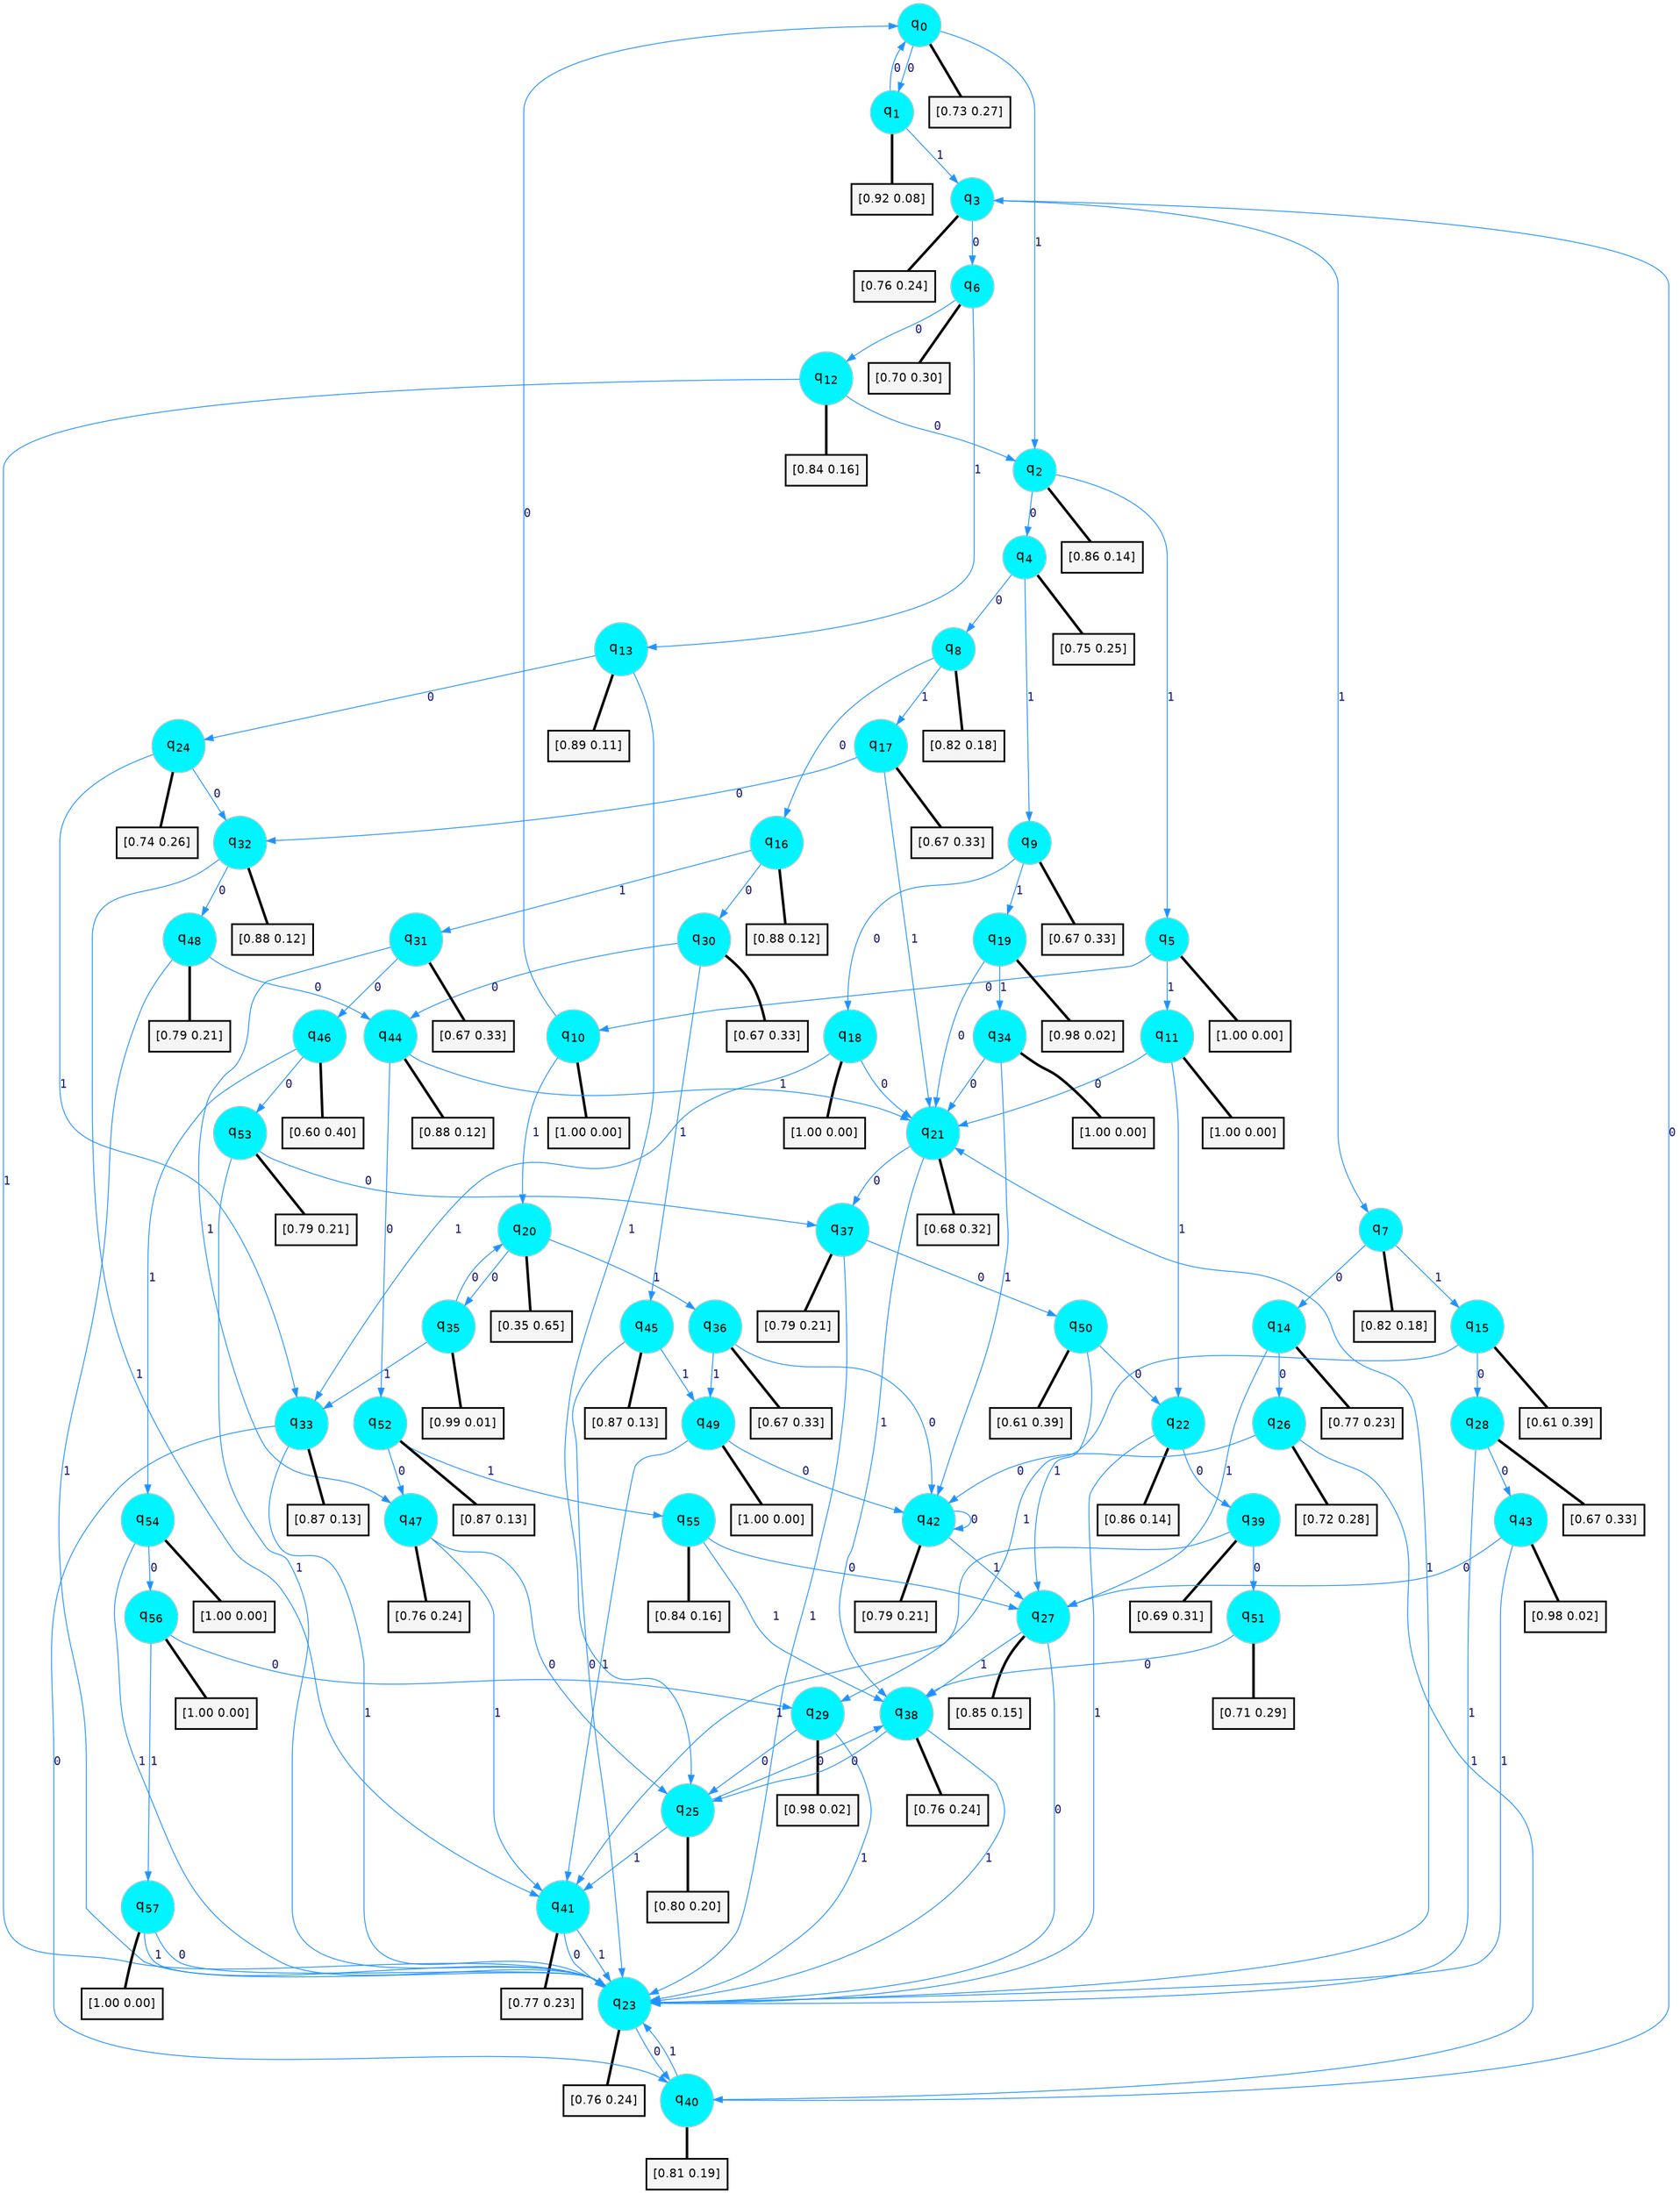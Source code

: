 digraph G {
graph [
bgcolor=transparent, dpi=300, rankdir=TD, size="40,25"];
node [
color=gray, fillcolor=turquoise1, fontcolor=black, fontname=Helvetica, fontsize=16, fontweight=bold, shape=circle, style=filled];
edge [
arrowsize=1, color=dodgerblue1, fontcolor=midnightblue, fontname=courier, fontweight=bold, penwidth=1, style=solid, weight=20];
0[label=<q<SUB>0</SUB>>];
1[label=<q<SUB>1</SUB>>];
2[label=<q<SUB>2</SUB>>];
3[label=<q<SUB>3</SUB>>];
4[label=<q<SUB>4</SUB>>];
5[label=<q<SUB>5</SUB>>];
6[label=<q<SUB>6</SUB>>];
7[label=<q<SUB>7</SUB>>];
8[label=<q<SUB>8</SUB>>];
9[label=<q<SUB>9</SUB>>];
10[label=<q<SUB>10</SUB>>];
11[label=<q<SUB>11</SUB>>];
12[label=<q<SUB>12</SUB>>];
13[label=<q<SUB>13</SUB>>];
14[label=<q<SUB>14</SUB>>];
15[label=<q<SUB>15</SUB>>];
16[label=<q<SUB>16</SUB>>];
17[label=<q<SUB>17</SUB>>];
18[label=<q<SUB>18</SUB>>];
19[label=<q<SUB>19</SUB>>];
20[label=<q<SUB>20</SUB>>];
21[label=<q<SUB>21</SUB>>];
22[label=<q<SUB>22</SUB>>];
23[label=<q<SUB>23</SUB>>];
24[label=<q<SUB>24</SUB>>];
25[label=<q<SUB>25</SUB>>];
26[label=<q<SUB>26</SUB>>];
27[label=<q<SUB>27</SUB>>];
28[label=<q<SUB>28</SUB>>];
29[label=<q<SUB>29</SUB>>];
30[label=<q<SUB>30</SUB>>];
31[label=<q<SUB>31</SUB>>];
32[label=<q<SUB>32</SUB>>];
33[label=<q<SUB>33</SUB>>];
34[label=<q<SUB>34</SUB>>];
35[label=<q<SUB>35</SUB>>];
36[label=<q<SUB>36</SUB>>];
37[label=<q<SUB>37</SUB>>];
38[label=<q<SUB>38</SUB>>];
39[label=<q<SUB>39</SUB>>];
40[label=<q<SUB>40</SUB>>];
41[label=<q<SUB>41</SUB>>];
42[label=<q<SUB>42</SUB>>];
43[label=<q<SUB>43</SUB>>];
44[label=<q<SUB>44</SUB>>];
45[label=<q<SUB>45</SUB>>];
46[label=<q<SUB>46</SUB>>];
47[label=<q<SUB>47</SUB>>];
48[label=<q<SUB>48</SUB>>];
49[label=<q<SUB>49</SUB>>];
50[label=<q<SUB>50</SUB>>];
51[label=<q<SUB>51</SUB>>];
52[label=<q<SUB>52</SUB>>];
53[label=<q<SUB>53</SUB>>];
54[label=<q<SUB>54</SUB>>];
55[label=<q<SUB>55</SUB>>];
56[label=<q<SUB>56</SUB>>];
57[label=<q<SUB>57</SUB>>];
58[label="[0.73 0.27]", shape=box,fontcolor=black, fontname=Helvetica, fontsize=14, penwidth=2, fillcolor=whitesmoke,color=black];
59[label="[0.92 0.08]", shape=box,fontcolor=black, fontname=Helvetica, fontsize=14, penwidth=2, fillcolor=whitesmoke,color=black];
60[label="[0.86 0.14]", shape=box,fontcolor=black, fontname=Helvetica, fontsize=14, penwidth=2, fillcolor=whitesmoke,color=black];
61[label="[0.76 0.24]", shape=box,fontcolor=black, fontname=Helvetica, fontsize=14, penwidth=2, fillcolor=whitesmoke,color=black];
62[label="[0.75 0.25]", shape=box,fontcolor=black, fontname=Helvetica, fontsize=14, penwidth=2, fillcolor=whitesmoke,color=black];
63[label="[1.00 0.00]", shape=box,fontcolor=black, fontname=Helvetica, fontsize=14, penwidth=2, fillcolor=whitesmoke,color=black];
64[label="[0.70 0.30]", shape=box,fontcolor=black, fontname=Helvetica, fontsize=14, penwidth=2, fillcolor=whitesmoke,color=black];
65[label="[0.82 0.18]", shape=box,fontcolor=black, fontname=Helvetica, fontsize=14, penwidth=2, fillcolor=whitesmoke,color=black];
66[label="[0.82 0.18]", shape=box,fontcolor=black, fontname=Helvetica, fontsize=14, penwidth=2, fillcolor=whitesmoke,color=black];
67[label="[0.67 0.33]", shape=box,fontcolor=black, fontname=Helvetica, fontsize=14, penwidth=2, fillcolor=whitesmoke,color=black];
68[label="[1.00 0.00]", shape=box,fontcolor=black, fontname=Helvetica, fontsize=14, penwidth=2, fillcolor=whitesmoke,color=black];
69[label="[1.00 0.00]", shape=box,fontcolor=black, fontname=Helvetica, fontsize=14, penwidth=2, fillcolor=whitesmoke,color=black];
70[label="[0.84 0.16]", shape=box,fontcolor=black, fontname=Helvetica, fontsize=14, penwidth=2, fillcolor=whitesmoke,color=black];
71[label="[0.89 0.11]", shape=box,fontcolor=black, fontname=Helvetica, fontsize=14, penwidth=2, fillcolor=whitesmoke,color=black];
72[label="[0.77 0.23]", shape=box,fontcolor=black, fontname=Helvetica, fontsize=14, penwidth=2, fillcolor=whitesmoke,color=black];
73[label="[0.61 0.39]", shape=box,fontcolor=black, fontname=Helvetica, fontsize=14, penwidth=2, fillcolor=whitesmoke,color=black];
74[label="[0.88 0.12]", shape=box,fontcolor=black, fontname=Helvetica, fontsize=14, penwidth=2, fillcolor=whitesmoke,color=black];
75[label="[0.67 0.33]", shape=box,fontcolor=black, fontname=Helvetica, fontsize=14, penwidth=2, fillcolor=whitesmoke,color=black];
76[label="[1.00 0.00]", shape=box,fontcolor=black, fontname=Helvetica, fontsize=14, penwidth=2, fillcolor=whitesmoke,color=black];
77[label="[0.98 0.02]", shape=box,fontcolor=black, fontname=Helvetica, fontsize=14, penwidth=2, fillcolor=whitesmoke,color=black];
78[label="[0.35 0.65]", shape=box,fontcolor=black, fontname=Helvetica, fontsize=14, penwidth=2, fillcolor=whitesmoke,color=black];
79[label="[0.68 0.32]", shape=box,fontcolor=black, fontname=Helvetica, fontsize=14, penwidth=2, fillcolor=whitesmoke,color=black];
80[label="[0.86 0.14]", shape=box,fontcolor=black, fontname=Helvetica, fontsize=14, penwidth=2, fillcolor=whitesmoke,color=black];
81[label="[0.76 0.24]", shape=box,fontcolor=black, fontname=Helvetica, fontsize=14, penwidth=2, fillcolor=whitesmoke,color=black];
82[label="[0.74 0.26]", shape=box,fontcolor=black, fontname=Helvetica, fontsize=14, penwidth=2, fillcolor=whitesmoke,color=black];
83[label="[0.80 0.20]", shape=box,fontcolor=black, fontname=Helvetica, fontsize=14, penwidth=2, fillcolor=whitesmoke,color=black];
84[label="[0.72 0.28]", shape=box,fontcolor=black, fontname=Helvetica, fontsize=14, penwidth=2, fillcolor=whitesmoke,color=black];
85[label="[0.85 0.15]", shape=box,fontcolor=black, fontname=Helvetica, fontsize=14, penwidth=2, fillcolor=whitesmoke,color=black];
86[label="[0.67 0.33]", shape=box,fontcolor=black, fontname=Helvetica, fontsize=14, penwidth=2, fillcolor=whitesmoke,color=black];
87[label="[0.98 0.02]", shape=box,fontcolor=black, fontname=Helvetica, fontsize=14, penwidth=2, fillcolor=whitesmoke,color=black];
88[label="[0.67 0.33]", shape=box,fontcolor=black, fontname=Helvetica, fontsize=14, penwidth=2, fillcolor=whitesmoke,color=black];
89[label="[0.67 0.33]", shape=box,fontcolor=black, fontname=Helvetica, fontsize=14, penwidth=2, fillcolor=whitesmoke,color=black];
90[label="[0.88 0.12]", shape=box,fontcolor=black, fontname=Helvetica, fontsize=14, penwidth=2, fillcolor=whitesmoke,color=black];
91[label="[0.87 0.13]", shape=box,fontcolor=black, fontname=Helvetica, fontsize=14, penwidth=2, fillcolor=whitesmoke,color=black];
92[label="[1.00 0.00]", shape=box,fontcolor=black, fontname=Helvetica, fontsize=14, penwidth=2, fillcolor=whitesmoke,color=black];
93[label="[0.99 0.01]", shape=box,fontcolor=black, fontname=Helvetica, fontsize=14, penwidth=2, fillcolor=whitesmoke,color=black];
94[label="[0.67 0.33]", shape=box,fontcolor=black, fontname=Helvetica, fontsize=14, penwidth=2, fillcolor=whitesmoke,color=black];
95[label="[0.79 0.21]", shape=box,fontcolor=black, fontname=Helvetica, fontsize=14, penwidth=2, fillcolor=whitesmoke,color=black];
96[label="[0.76 0.24]", shape=box,fontcolor=black, fontname=Helvetica, fontsize=14, penwidth=2, fillcolor=whitesmoke,color=black];
97[label="[0.69 0.31]", shape=box,fontcolor=black, fontname=Helvetica, fontsize=14, penwidth=2, fillcolor=whitesmoke,color=black];
98[label="[0.81 0.19]", shape=box,fontcolor=black, fontname=Helvetica, fontsize=14, penwidth=2, fillcolor=whitesmoke,color=black];
99[label="[0.77 0.23]", shape=box,fontcolor=black, fontname=Helvetica, fontsize=14, penwidth=2, fillcolor=whitesmoke,color=black];
100[label="[0.79 0.21]", shape=box,fontcolor=black, fontname=Helvetica, fontsize=14, penwidth=2, fillcolor=whitesmoke,color=black];
101[label="[0.98 0.02]", shape=box,fontcolor=black, fontname=Helvetica, fontsize=14, penwidth=2, fillcolor=whitesmoke,color=black];
102[label="[0.88 0.12]", shape=box,fontcolor=black, fontname=Helvetica, fontsize=14, penwidth=2, fillcolor=whitesmoke,color=black];
103[label="[0.87 0.13]", shape=box,fontcolor=black, fontname=Helvetica, fontsize=14, penwidth=2, fillcolor=whitesmoke,color=black];
104[label="[0.60 0.40]", shape=box,fontcolor=black, fontname=Helvetica, fontsize=14, penwidth=2, fillcolor=whitesmoke,color=black];
105[label="[0.76 0.24]", shape=box,fontcolor=black, fontname=Helvetica, fontsize=14, penwidth=2, fillcolor=whitesmoke,color=black];
106[label="[0.79 0.21]", shape=box,fontcolor=black, fontname=Helvetica, fontsize=14, penwidth=2, fillcolor=whitesmoke,color=black];
107[label="[1.00 0.00]", shape=box,fontcolor=black, fontname=Helvetica, fontsize=14, penwidth=2, fillcolor=whitesmoke,color=black];
108[label="[0.61 0.39]", shape=box,fontcolor=black, fontname=Helvetica, fontsize=14, penwidth=2, fillcolor=whitesmoke,color=black];
109[label="[0.71 0.29]", shape=box,fontcolor=black, fontname=Helvetica, fontsize=14, penwidth=2, fillcolor=whitesmoke,color=black];
110[label="[0.87 0.13]", shape=box,fontcolor=black, fontname=Helvetica, fontsize=14, penwidth=2, fillcolor=whitesmoke,color=black];
111[label="[0.79 0.21]", shape=box,fontcolor=black, fontname=Helvetica, fontsize=14, penwidth=2, fillcolor=whitesmoke,color=black];
112[label="[1.00 0.00]", shape=box,fontcolor=black, fontname=Helvetica, fontsize=14, penwidth=2, fillcolor=whitesmoke,color=black];
113[label="[0.84 0.16]", shape=box,fontcolor=black, fontname=Helvetica, fontsize=14, penwidth=2, fillcolor=whitesmoke,color=black];
114[label="[1.00 0.00]", shape=box,fontcolor=black, fontname=Helvetica, fontsize=14, penwidth=2, fillcolor=whitesmoke,color=black];
115[label="[1.00 0.00]", shape=box,fontcolor=black, fontname=Helvetica, fontsize=14, penwidth=2, fillcolor=whitesmoke,color=black];
0->1 [label=0];
0->2 [label=1];
0->58 [arrowhead=none, penwidth=3,color=black];
1->0 [label=0];
1->3 [label=1];
1->59 [arrowhead=none, penwidth=3,color=black];
2->4 [label=0];
2->5 [label=1];
2->60 [arrowhead=none, penwidth=3,color=black];
3->6 [label=0];
3->7 [label=1];
3->61 [arrowhead=none, penwidth=3,color=black];
4->8 [label=0];
4->9 [label=1];
4->62 [arrowhead=none, penwidth=3,color=black];
5->10 [label=0];
5->11 [label=1];
5->63 [arrowhead=none, penwidth=3,color=black];
6->12 [label=0];
6->13 [label=1];
6->64 [arrowhead=none, penwidth=3,color=black];
7->14 [label=0];
7->15 [label=1];
7->65 [arrowhead=none, penwidth=3,color=black];
8->16 [label=0];
8->17 [label=1];
8->66 [arrowhead=none, penwidth=3,color=black];
9->18 [label=0];
9->19 [label=1];
9->67 [arrowhead=none, penwidth=3,color=black];
10->0 [label=0];
10->20 [label=1];
10->68 [arrowhead=none, penwidth=3,color=black];
11->21 [label=0];
11->22 [label=1];
11->69 [arrowhead=none, penwidth=3,color=black];
12->2 [label=0];
12->23 [label=1];
12->70 [arrowhead=none, penwidth=3,color=black];
13->24 [label=0];
13->25 [label=1];
13->71 [arrowhead=none, penwidth=3,color=black];
14->26 [label=0];
14->27 [label=1];
14->72 [arrowhead=none, penwidth=3,color=black];
15->28 [label=0];
15->29 [label=1];
15->73 [arrowhead=none, penwidth=3,color=black];
16->30 [label=0];
16->31 [label=1];
16->74 [arrowhead=none, penwidth=3,color=black];
17->32 [label=0];
17->21 [label=1];
17->75 [arrowhead=none, penwidth=3,color=black];
18->21 [label=0];
18->33 [label=1];
18->76 [arrowhead=none, penwidth=3,color=black];
19->21 [label=0];
19->34 [label=1];
19->77 [arrowhead=none, penwidth=3,color=black];
20->35 [label=0];
20->36 [label=1];
20->78 [arrowhead=none, penwidth=3,color=black];
21->37 [label=0];
21->38 [label=1];
21->79 [arrowhead=none, penwidth=3,color=black];
22->39 [label=0];
22->23 [label=1];
22->80 [arrowhead=none, penwidth=3,color=black];
23->40 [label=0];
23->21 [label=1];
23->81 [arrowhead=none, penwidth=3,color=black];
24->32 [label=0];
24->33 [label=1];
24->82 [arrowhead=none, penwidth=3,color=black];
25->38 [label=0];
25->41 [label=1];
25->83 [arrowhead=none, penwidth=3,color=black];
26->42 [label=0];
26->40 [label=1];
26->84 [arrowhead=none, penwidth=3,color=black];
27->23 [label=0];
27->38 [label=1];
27->85 [arrowhead=none, penwidth=3,color=black];
28->43 [label=0];
28->23 [label=1];
28->86 [arrowhead=none, penwidth=3,color=black];
29->25 [label=0];
29->23 [label=1];
29->87 [arrowhead=none, penwidth=3,color=black];
30->44 [label=0];
30->45 [label=1];
30->88 [arrowhead=none, penwidth=3,color=black];
31->46 [label=0];
31->47 [label=1];
31->89 [arrowhead=none, penwidth=3,color=black];
32->48 [label=0];
32->41 [label=1];
32->90 [arrowhead=none, penwidth=3,color=black];
33->40 [label=0];
33->23 [label=1];
33->91 [arrowhead=none, penwidth=3,color=black];
34->21 [label=0];
34->42 [label=1];
34->92 [arrowhead=none, penwidth=3,color=black];
35->20 [label=0];
35->33 [label=1];
35->93 [arrowhead=none, penwidth=3,color=black];
36->42 [label=0];
36->49 [label=1];
36->94 [arrowhead=none, penwidth=3,color=black];
37->50 [label=0];
37->23 [label=1];
37->95 [arrowhead=none, penwidth=3,color=black];
38->25 [label=0];
38->23 [label=1];
38->96 [arrowhead=none, penwidth=3,color=black];
39->51 [label=0];
39->41 [label=1];
39->97 [arrowhead=none, penwidth=3,color=black];
40->3 [label=0];
40->23 [label=1];
40->98 [arrowhead=none, penwidth=3,color=black];
41->23 [label=0];
41->23 [label=1];
41->99 [arrowhead=none, penwidth=3,color=black];
42->42 [label=0];
42->27 [label=1];
42->100 [arrowhead=none, penwidth=3,color=black];
43->27 [label=0];
43->23 [label=1];
43->101 [arrowhead=none, penwidth=3,color=black];
44->52 [label=0];
44->21 [label=1];
44->102 [arrowhead=none, penwidth=3,color=black];
45->23 [label=0];
45->49 [label=1];
45->103 [arrowhead=none, penwidth=3,color=black];
46->53 [label=0];
46->54 [label=1];
46->104 [arrowhead=none, penwidth=3,color=black];
47->25 [label=0];
47->41 [label=1];
47->105 [arrowhead=none, penwidth=3,color=black];
48->44 [label=0];
48->23 [label=1];
48->106 [arrowhead=none, penwidth=3,color=black];
49->42 [label=0];
49->41 [label=1];
49->107 [arrowhead=none, penwidth=3,color=black];
50->22 [label=0];
50->27 [label=1];
50->108 [arrowhead=none, penwidth=3,color=black];
51->38 [label=0];
51->109 [arrowhead=none, penwidth=3,color=black];
52->47 [label=0];
52->55 [label=1];
52->110 [arrowhead=none, penwidth=3,color=black];
53->37 [label=0];
53->23 [label=1];
53->111 [arrowhead=none, penwidth=3,color=black];
54->56 [label=0];
54->23 [label=1];
54->112 [arrowhead=none, penwidth=3,color=black];
55->27 [label=0];
55->38 [label=1];
55->113 [arrowhead=none, penwidth=3,color=black];
56->29 [label=0];
56->57 [label=1];
56->114 [arrowhead=none, penwidth=3,color=black];
57->23 [label=0];
57->23 [label=1];
57->115 [arrowhead=none, penwidth=3,color=black];
}
